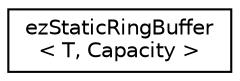 digraph "Graphical Class Hierarchy"
{
 // LATEX_PDF_SIZE
  edge [fontname="Helvetica",fontsize="10",labelfontname="Helvetica",labelfontsize="10"];
  node [fontname="Helvetica",fontsize="10",shape=record];
  rankdir="LR";
  Node0 [label="ezStaticRingBuffer\l\< T, Capacity \>",height=0.2,width=0.4,color="black", fillcolor="white", style="filled",URL="$d2/dc3/classez_static_ring_buffer.htm",tooltip="A ring-buffer container that will use a static array of a given capacity to cycle through elements."];
}
